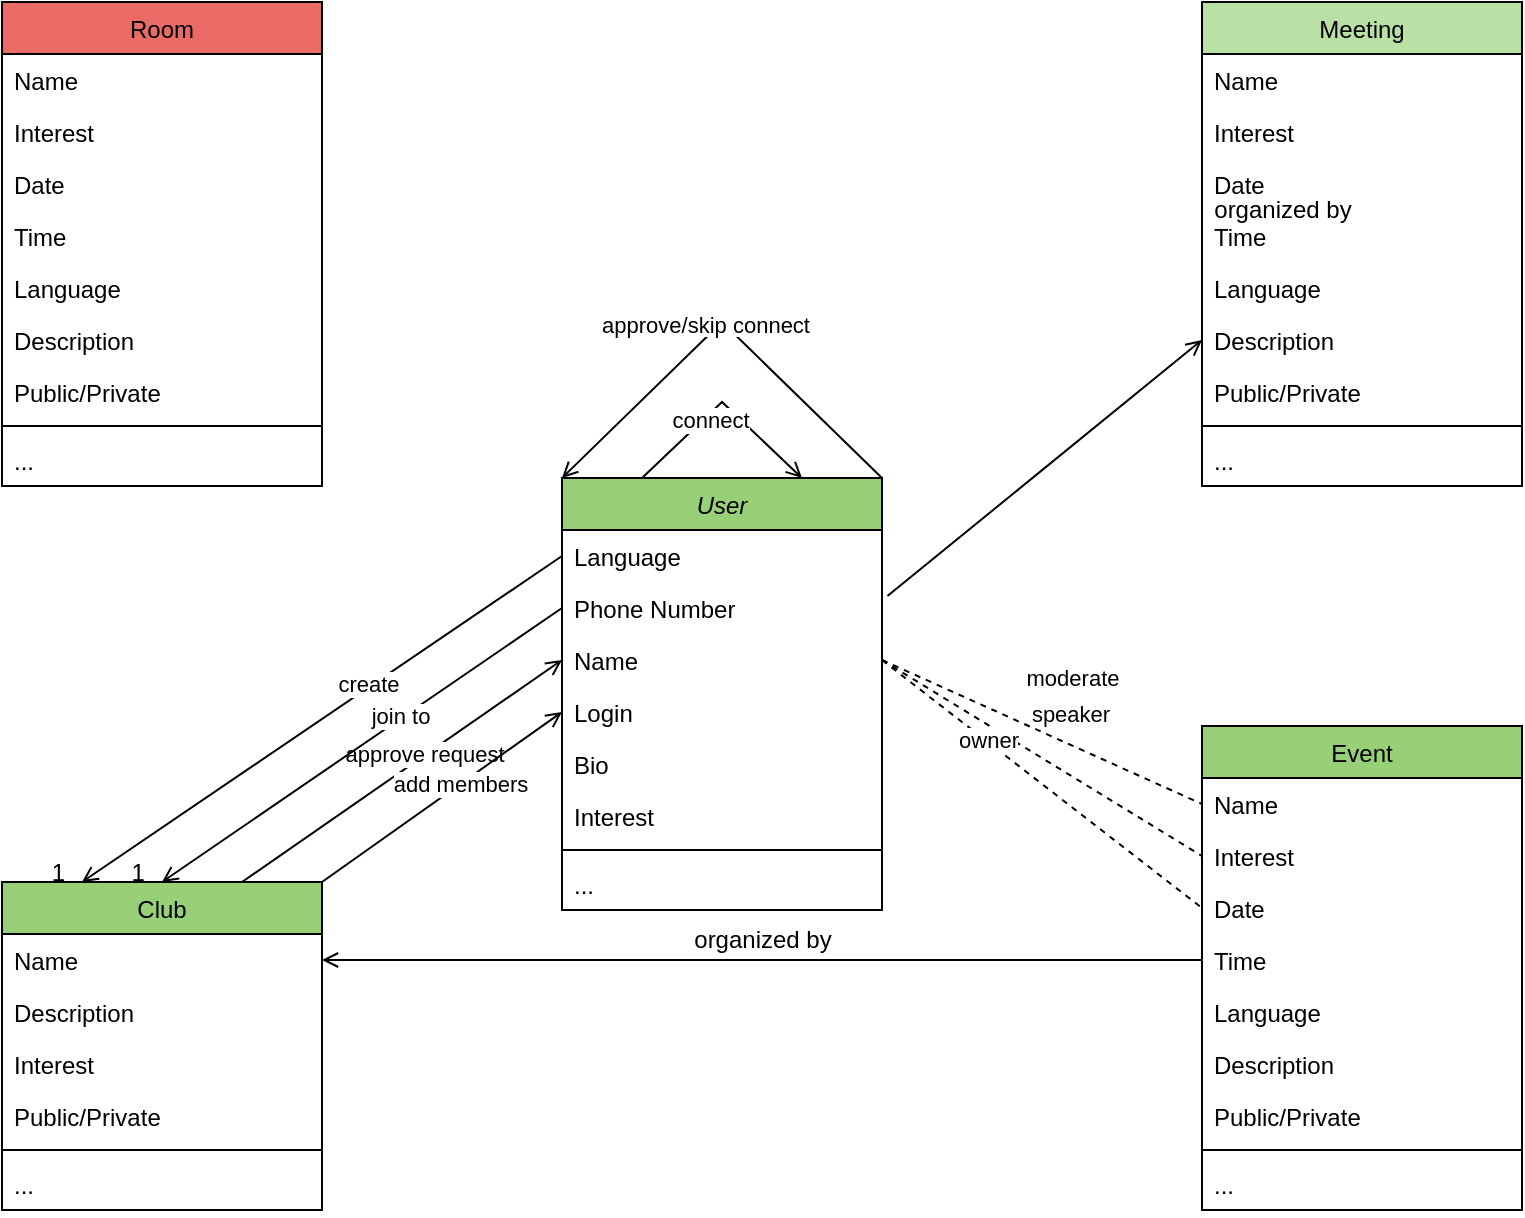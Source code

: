 <mxfile version="22.0.8" type="github">
  <diagram id="C5RBs43oDa-KdzZeNtuy" name="Page-1">
    <mxGraphModel dx="1034" dy="1601" grid="1" gridSize="10" guides="1" tooltips="1" connect="1" arrows="1" fold="1" page="1" pageScale="1" pageWidth="827" pageHeight="1169" math="0" shadow="0">
      <root>
        <mxCell id="WIyWlLk6GJQsqaUBKTNV-0" />
        <mxCell id="WIyWlLk6GJQsqaUBKTNV-1" parent="WIyWlLk6GJQsqaUBKTNV-0" />
        <mxCell id="zkfFHV4jXpPFQw0GAbJ--0" value="User" style="swimlane;fontStyle=2;align=center;verticalAlign=top;childLayout=stackLayout;horizontal=1;startSize=26;horizontalStack=0;resizeParent=1;resizeLast=0;collapsible=1;marginBottom=0;rounded=0;shadow=0;strokeWidth=1;fillColor=#97D077;" parent="WIyWlLk6GJQsqaUBKTNV-1" vertex="1">
          <mxGeometry x="320" y="38" width="160" height="216" as="geometry">
            <mxRectangle x="230" y="140" width="160" height="26" as="alternateBounds" />
          </mxGeometry>
        </mxCell>
        <mxCell id="zkfFHV4jXpPFQw0GAbJ--1" value="Language" style="text;align=left;verticalAlign=top;spacingLeft=4;spacingRight=4;overflow=hidden;rotatable=0;points=[[0,0.5],[1,0.5]];portConstraint=eastwest;" parent="zkfFHV4jXpPFQw0GAbJ--0" vertex="1">
          <mxGeometry y="26" width="160" height="26" as="geometry" />
        </mxCell>
        <mxCell id="dwXVUMRsdK6pNkZCPeb2-1" value="Phone Number" style="text;align=left;verticalAlign=top;spacingLeft=4;spacingRight=4;overflow=hidden;rotatable=0;points=[[0,0.5],[1,0.5]];portConstraint=eastwest;rounded=0;shadow=0;html=0;" vertex="1" parent="zkfFHV4jXpPFQw0GAbJ--0">
          <mxGeometry y="52" width="160" height="26" as="geometry" />
        </mxCell>
        <mxCell id="dwXVUMRsdK6pNkZCPeb2-2" value="Name" style="text;align=left;verticalAlign=top;spacingLeft=4;spacingRight=4;overflow=hidden;rotatable=0;points=[[0,0.5],[1,0.5]];portConstraint=eastwest;rounded=0;shadow=0;html=0;" vertex="1" parent="zkfFHV4jXpPFQw0GAbJ--0">
          <mxGeometry y="78" width="160" height="26" as="geometry" />
        </mxCell>
        <mxCell id="dwXVUMRsdK6pNkZCPeb2-74" value="Login" style="text;align=left;verticalAlign=top;spacingLeft=4;spacingRight=4;overflow=hidden;rotatable=0;points=[[0,0.5],[1,0.5]];portConstraint=eastwest;rounded=0;shadow=0;html=0;" vertex="1" parent="zkfFHV4jXpPFQw0GAbJ--0">
          <mxGeometry y="104" width="160" height="26" as="geometry" />
        </mxCell>
        <mxCell id="dwXVUMRsdK6pNkZCPeb2-73" value="Bio" style="text;align=left;verticalAlign=top;spacingLeft=4;spacingRight=4;overflow=hidden;rotatable=0;points=[[0,0.5],[1,0.5]];portConstraint=eastwest;rounded=0;shadow=0;html=0;" vertex="1" parent="zkfFHV4jXpPFQw0GAbJ--0">
          <mxGeometry y="130" width="160" height="26" as="geometry" />
        </mxCell>
        <mxCell id="zkfFHV4jXpPFQw0GAbJ--2" value="Interest" style="text;align=left;verticalAlign=top;spacingLeft=4;spacingRight=4;overflow=hidden;rotatable=0;points=[[0,0.5],[1,0.5]];portConstraint=eastwest;rounded=0;shadow=0;html=0;" parent="zkfFHV4jXpPFQw0GAbJ--0" vertex="1">
          <mxGeometry y="156" width="160" height="26" as="geometry" />
        </mxCell>
        <mxCell id="zkfFHV4jXpPFQw0GAbJ--4" value="" style="line;html=1;strokeWidth=1;align=left;verticalAlign=middle;spacingTop=-1;spacingLeft=3;spacingRight=3;rotatable=0;labelPosition=right;points=[];portConstraint=eastwest;" parent="zkfFHV4jXpPFQw0GAbJ--0" vertex="1">
          <mxGeometry y="182" width="160" height="8" as="geometry" />
        </mxCell>
        <mxCell id="dwXVUMRsdK6pNkZCPeb2-62" value="..." style="text;align=left;verticalAlign=top;spacingLeft=4;spacingRight=4;overflow=hidden;rotatable=0;points=[[0,0.5],[1,0.5]];portConstraint=eastwest;" vertex="1" parent="zkfFHV4jXpPFQw0GAbJ--0">
          <mxGeometry y="190" width="160" height="26" as="geometry" />
        </mxCell>
        <mxCell id="zkfFHV4jXpPFQw0GAbJ--17" value="Event" style="swimlane;fontStyle=0;align=center;verticalAlign=top;childLayout=stackLayout;horizontal=1;startSize=26;horizontalStack=0;resizeParent=1;resizeLast=0;collapsible=1;marginBottom=0;rounded=0;shadow=0;strokeWidth=1;fillColor=#97D077;" parent="WIyWlLk6GJQsqaUBKTNV-1" vertex="1">
          <mxGeometry x="640" y="162" width="160" height="242" as="geometry">
            <mxRectangle x="550" y="140" width="160" height="26" as="alternateBounds" />
          </mxGeometry>
        </mxCell>
        <mxCell id="zkfFHV4jXpPFQw0GAbJ--19" value="Name" style="text;align=left;verticalAlign=top;spacingLeft=4;spacingRight=4;overflow=hidden;rotatable=0;points=[[0,0.5],[1,0.5]];portConstraint=eastwest;rounded=0;shadow=0;html=0;" parent="zkfFHV4jXpPFQw0GAbJ--17" vertex="1">
          <mxGeometry y="26" width="160" height="26" as="geometry" />
        </mxCell>
        <mxCell id="zkfFHV4jXpPFQw0GAbJ--18" value="Interest" style="text;align=left;verticalAlign=top;spacingLeft=4;spacingRight=4;overflow=hidden;rotatable=0;points=[[0,0.5],[1,0.5]];portConstraint=eastwest;" parent="zkfFHV4jXpPFQw0GAbJ--17" vertex="1">
          <mxGeometry y="52" width="160" height="26" as="geometry" />
        </mxCell>
        <mxCell id="zkfFHV4jXpPFQw0GAbJ--20" value="Date" style="text;align=left;verticalAlign=top;spacingLeft=4;spacingRight=4;overflow=hidden;rotatable=0;points=[[0,0.5],[1,0.5]];portConstraint=eastwest;rounded=0;shadow=0;html=0;" parent="zkfFHV4jXpPFQw0GAbJ--17" vertex="1">
          <mxGeometry y="78" width="160" height="26" as="geometry" />
        </mxCell>
        <mxCell id="zkfFHV4jXpPFQw0GAbJ--21" value="Time" style="text;align=left;verticalAlign=top;spacingLeft=4;spacingRight=4;overflow=hidden;rotatable=0;points=[[0,0.5],[1,0.5]];portConstraint=eastwest;rounded=0;shadow=0;html=0;" parent="zkfFHV4jXpPFQw0GAbJ--17" vertex="1">
          <mxGeometry y="104" width="160" height="26" as="geometry" />
        </mxCell>
        <mxCell id="zkfFHV4jXpPFQw0GAbJ--22" value="Language" style="text;align=left;verticalAlign=top;spacingLeft=4;spacingRight=4;overflow=hidden;rotatable=0;points=[[0,0.5],[1,0.5]];portConstraint=eastwest;rounded=0;shadow=0;html=0;" parent="zkfFHV4jXpPFQw0GAbJ--17" vertex="1">
          <mxGeometry y="130" width="160" height="26" as="geometry" />
        </mxCell>
        <mxCell id="dwXVUMRsdK6pNkZCPeb2-18" value="Description" style="text;align=left;verticalAlign=top;spacingLeft=4;spacingRight=4;overflow=hidden;rotatable=0;points=[[0,0.5],[1,0.5]];portConstraint=eastwest;rounded=0;shadow=0;html=0;" vertex="1" parent="zkfFHV4jXpPFQw0GAbJ--17">
          <mxGeometry y="156" width="160" height="26" as="geometry" />
        </mxCell>
        <mxCell id="dwXVUMRsdK6pNkZCPeb2-17" value="Public/Private" style="text;align=left;verticalAlign=top;spacingLeft=4;spacingRight=4;overflow=hidden;rotatable=0;points=[[0,0.5],[1,0.5]];portConstraint=eastwest;rounded=0;shadow=0;html=0;" vertex="1" parent="zkfFHV4jXpPFQw0GAbJ--17">
          <mxGeometry y="182" width="160" height="26" as="geometry" />
        </mxCell>
        <mxCell id="zkfFHV4jXpPFQw0GAbJ--23" value="" style="line;html=1;strokeWidth=1;align=left;verticalAlign=middle;spacingTop=-1;spacingLeft=3;spacingRight=3;rotatable=0;labelPosition=right;points=[];portConstraint=eastwest;" parent="zkfFHV4jXpPFQw0GAbJ--17" vertex="1">
          <mxGeometry y="208" width="160" height="8" as="geometry" />
        </mxCell>
        <mxCell id="zkfFHV4jXpPFQw0GAbJ--24" value="..." style="text;align=left;verticalAlign=top;spacingLeft=4;spacingRight=4;overflow=hidden;rotatable=0;points=[[0,0.5],[1,0.5]];portConstraint=eastwest;" parent="zkfFHV4jXpPFQw0GAbJ--17" vertex="1">
          <mxGeometry y="216" width="160" height="26" as="geometry" />
        </mxCell>
        <mxCell id="4vkxwj0buOBXLcgbFXKo-0" value="" style="endArrow=open;shadow=0;strokeWidth=1;rounded=0;endFill=1;elbow=horizontal;entryX=1;entryY=0.5;entryDx=0;entryDy=0;exitX=0;exitY=0.5;exitDx=0;exitDy=0;" parent="WIyWlLk6GJQsqaUBKTNV-1" source="zkfFHV4jXpPFQw0GAbJ--21" target="4vkxwj0buOBXLcgbFXKo-8" edge="1">
          <mxGeometry x="0.5" y="41" relative="1" as="geometry">
            <mxPoint x="480" y="400" as="sourcePoint" />
            <mxPoint x="610" y="250.001" as="targetPoint" />
            <mxPoint x="-40" y="32" as="offset" />
          </mxGeometry>
        </mxCell>
        <mxCell id="4vkxwj0buOBXLcgbFXKo-1" value="" style="resizable=0;align=left;verticalAlign=bottom;labelBackgroundColor=none;fontSize=12;" parent="4vkxwj0buOBXLcgbFXKo-0" connectable="0" vertex="1">
          <mxGeometry x="-1" relative="1" as="geometry">
            <mxPoint y="4" as="offset" />
          </mxGeometry>
        </mxCell>
        <mxCell id="4vkxwj0buOBXLcgbFXKo-3" value="organized by" style="text;html=1;resizable=0;points=[];;align=center;verticalAlign=middle;labelBackgroundColor=none;rounded=0;shadow=0;strokeWidth=1;fontSize=12;" parent="4vkxwj0buOBXLcgbFXKo-0" vertex="1" connectable="0">
          <mxGeometry x="0.5" y="49" relative="1" as="geometry">
            <mxPoint x="110" y="-59" as="offset" />
          </mxGeometry>
        </mxCell>
        <mxCell id="4vkxwj0buOBXLcgbFXKo-7" value="Club" style="swimlane;fontStyle=0;align=center;verticalAlign=top;childLayout=stackLayout;horizontal=1;startSize=26;horizontalStack=0;resizeParent=1;resizeLast=0;collapsible=1;marginBottom=0;rounded=0;shadow=0;strokeWidth=1;fillColor=#97D077;" parent="WIyWlLk6GJQsqaUBKTNV-1" vertex="1">
          <mxGeometry x="40" y="240" width="160" height="164" as="geometry">
            <mxRectangle x="-130" y="30" width="160" height="26" as="alternateBounds" />
          </mxGeometry>
        </mxCell>
        <mxCell id="4vkxwj0buOBXLcgbFXKo-8" value="Name" style="text;align=left;verticalAlign=top;spacingLeft=4;spacingRight=4;overflow=hidden;rotatable=0;points=[[0,0.5],[1,0.5]];portConstraint=eastwest;" parent="4vkxwj0buOBXLcgbFXKo-7" vertex="1">
          <mxGeometry y="26" width="160" height="26" as="geometry" />
        </mxCell>
        <mxCell id="dwXVUMRsdK6pNkZCPeb2-19" value="Description" style="text;align=left;verticalAlign=top;spacingLeft=4;spacingRight=4;overflow=hidden;rotatable=0;points=[[0,0.5],[1,0.5]];portConstraint=eastwest;rounded=0;shadow=0;html=0;" vertex="1" parent="4vkxwj0buOBXLcgbFXKo-7">
          <mxGeometry y="52" width="160" height="26" as="geometry" />
        </mxCell>
        <mxCell id="dwXVUMRsdK6pNkZCPeb2-26" value="Interest" style="text;align=left;verticalAlign=top;spacingLeft=4;spacingRight=4;overflow=hidden;rotatable=0;points=[[0,0.5],[1,0.5]];portConstraint=eastwest;rounded=0;shadow=0;html=0;" vertex="1" parent="4vkxwj0buOBXLcgbFXKo-7">
          <mxGeometry y="78" width="160" height="26" as="geometry" />
        </mxCell>
        <mxCell id="4vkxwj0buOBXLcgbFXKo-9" value="Public/Private" style="text;align=left;verticalAlign=top;spacingLeft=4;spacingRight=4;overflow=hidden;rotatable=0;points=[[0,0.5],[1,0.5]];portConstraint=eastwest;rounded=0;shadow=0;html=0;" parent="4vkxwj0buOBXLcgbFXKo-7" vertex="1">
          <mxGeometry y="104" width="160" height="26" as="geometry" />
        </mxCell>
        <mxCell id="4vkxwj0buOBXLcgbFXKo-13" value="" style="line;html=1;strokeWidth=1;align=left;verticalAlign=middle;spacingTop=-1;spacingLeft=3;spacingRight=3;rotatable=0;labelPosition=right;points=[];portConstraint=eastwest;" parent="4vkxwj0buOBXLcgbFXKo-7" vertex="1">
          <mxGeometry y="130" width="160" height="8" as="geometry" />
        </mxCell>
        <mxCell id="4vkxwj0buOBXLcgbFXKo-14" value="..." style="text;align=left;verticalAlign=top;spacingLeft=4;spacingRight=4;overflow=hidden;rotatable=0;points=[[0,0.5],[1,0.5]];portConstraint=eastwest;" parent="4vkxwj0buOBXLcgbFXKo-7" vertex="1">
          <mxGeometry y="138" width="160" height="26" as="geometry" />
        </mxCell>
        <mxCell id="4vkxwj0buOBXLcgbFXKo-15" value="" style="endArrow=open;shadow=0;strokeWidth=1;rounded=0;endFill=1;elbow=horizontal;entryX=0;entryY=0.5;entryDx=0;entryDy=0;exitX=0.75;exitY=0;exitDx=0;exitDy=0;" parent="WIyWlLk6GJQsqaUBKTNV-1" source="4vkxwj0buOBXLcgbFXKo-7" target="dwXVUMRsdK6pNkZCPeb2-2" edge="1">
          <mxGeometry x="0.5" y="41" relative="1" as="geometry">
            <mxPoint x="140" y="215" as="sourcePoint" />
            <mxPoint x="330" y="120" as="targetPoint" />
            <mxPoint x="-40" y="32" as="offset" />
          </mxGeometry>
        </mxCell>
        <mxCell id="4vkxwj0buOBXLcgbFXKo-19" value="approve request" style="edgeLabel;html=1;align=center;verticalAlign=middle;resizable=0;points=[];" parent="4vkxwj0buOBXLcgbFXKo-15" vertex="1" connectable="0">
          <mxGeometry x="0.147" y="1" relative="1" as="geometry">
            <mxPoint as="offset" />
          </mxGeometry>
        </mxCell>
        <mxCell id="4vkxwj0buOBXLcgbFXKo-20" value="" style="endArrow=open;shadow=0;strokeWidth=1;rounded=0;endFill=1;elbow=horizontal;entryX=0.25;entryY=0;entryDx=0;entryDy=0;exitX=0;exitY=0.5;exitDx=0;exitDy=0;" parent="WIyWlLk6GJQsqaUBKTNV-1" source="zkfFHV4jXpPFQw0GAbJ--1" target="4vkxwj0buOBXLcgbFXKo-7" edge="1">
          <mxGeometry x="0.5" y="41" relative="1" as="geometry">
            <mxPoint x="290" y="90" as="sourcePoint" />
            <mxPoint x="90" y="120" as="targetPoint" />
            <mxPoint x="-40" y="32" as="offset" />
          </mxGeometry>
        </mxCell>
        <mxCell id="4vkxwj0buOBXLcgbFXKo-21" value="" style="resizable=0;align=left;verticalAlign=bottom;labelBackgroundColor=none;fontSize=12;" parent="4vkxwj0buOBXLcgbFXKo-20" connectable="0" vertex="1">
          <mxGeometry x="-1" relative="1" as="geometry">
            <mxPoint y="4" as="offset" />
          </mxGeometry>
        </mxCell>
        <mxCell id="4vkxwj0buOBXLcgbFXKo-22" value="1" style="resizable=0;align=right;verticalAlign=bottom;labelBackgroundColor=none;fontSize=12;" parent="4vkxwj0buOBXLcgbFXKo-20" connectable="0" vertex="1">
          <mxGeometry x="1" relative="1" as="geometry">
            <mxPoint x="-7" y="4" as="offset" />
          </mxGeometry>
        </mxCell>
        <mxCell id="4vkxwj0buOBXLcgbFXKo-25" value="create" style="edgeLabel;html=1;align=center;verticalAlign=middle;resizable=0;points=[];" parent="4vkxwj0buOBXLcgbFXKo-20" vertex="1" connectable="0">
          <mxGeometry x="-0.196" y="-2" relative="1" as="geometry">
            <mxPoint as="offset" />
          </mxGeometry>
        </mxCell>
        <mxCell id="dwXVUMRsdK6pNkZCPeb2-11" value="" style="endArrow=none;dashed=1;html=1;rounded=0;exitX=1;exitY=0.5;exitDx=0;exitDy=0;entryX=0;entryY=0.5;entryDx=0;entryDy=0;" edge="1" parent="WIyWlLk6GJQsqaUBKTNV-1" source="dwXVUMRsdK6pNkZCPeb2-2" target="zkfFHV4jXpPFQw0GAbJ--19">
          <mxGeometry width="50" height="50" relative="1" as="geometry">
            <mxPoint x="520" y="90" as="sourcePoint" />
            <mxPoint x="570" y="160" as="targetPoint" />
          </mxGeometry>
        </mxCell>
        <mxCell id="dwXVUMRsdK6pNkZCPeb2-12" value="moderate" style="edgeLabel;html=1;align=center;verticalAlign=middle;resizable=0;points=[];" vertex="1" connectable="0" parent="dwXVUMRsdK6pNkZCPeb2-11">
          <mxGeometry x="-0.353" y="1" relative="1" as="geometry">
            <mxPoint x="42" y="-14" as="offset" />
          </mxGeometry>
        </mxCell>
        <mxCell id="dwXVUMRsdK6pNkZCPeb2-13" value="" style="endArrow=none;dashed=1;html=1;rounded=0;entryX=0;entryY=0.5;entryDx=0;entryDy=0;exitX=1;exitY=0.5;exitDx=0;exitDy=0;" edge="1" parent="WIyWlLk6GJQsqaUBKTNV-1" source="dwXVUMRsdK6pNkZCPeb2-2" target="zkfFHV4jXpPFQw0GAbJ--18">
          <mxGeometry width="50" height="50" relative="1" as="geometry">
            <mxPoint x="470" y="130" as="sourcePoint" />
            <mxPoint x="580" y="188" as="targetPoint" />
          </mxGeometry>
        </mxCell>
        <mxCell id="dwXVUMRsdK6pNkZCPeb2-14" value="speaker" style="edgeLabel;html=1;align=center;verticalAlign=middle;resizable=0;points=[];" vertex="1" connectable="0" parent="dwXVUMRsdK6pNkZCPeb2-13">
          <mxGeometry x="-0.353" y="1" relative="1" as="geometry">
            <mxPoint x="42" y="-4" as="offset" />
          </mxGeometry>
        </mxCell>
        <mxCell id="dwXVUMRsdK6pNkZCPeb2-15" value="" style="endArrow=none;dashed=1;html=1;rounded=0;exitX=1;exitY=0.5;exitDx=0;exitDy=0;entryX=0;entryY=0.5;entryDx=0;entryDy=0;" edge="1" parent="WIyWlLk6GJQsqaUBKTNV-1" source="dwXVUMRsdK6pNkZCPeb2-2" target="zkfFHV4jXpPFQw0GAbJ--20">
          <mxGeometry width="50" height="50" relative="1" as="geometry">
            <mxPoint x="480" y="170" as="sourcePoint" />
            <mxPoint x="580" y="208" as="targetPoint" />
          </mxGeometry>
        </mxCell>
        <mxCell id="dwXVUMRsdK6pNkZCPeb2-16" value="owner" style="edgeLabel;html=1;align=center;verticalAlign=middle;resizable=0;points=[];" vertex="1" connectable="0" parent="dwXVUMRsdK6pNkZCPeb2-15">
          <mxGeometry x="-0.353" y="1" relative="1" as="geometry">
            <mxPoint as="offset" />
          </mxGeometry>
        </mxCell>
        <mxCell id="dwXVUMRsdK6pNkZCPeb2-27" value="" style="endArrow=open;shadow=0;strokeWidth=1;rounded=0;endFill=1;elbow=horizontal;exitX=0;exitY=0.5;exitDx=0;exitDy=0;entryX=0.5;entryY=0;entryDx=0;entryDy=0;" edge="1" parent="WIyWlLk6GJQsqaUBKTNV-1" source="dwXVUMRsdK6pNkZCPeb2-1" target="4vkxwj0buOBXLcgbFXKo-7">
          <mxGeometry x="0.5" y="41" relative="1" as="geometry">
            <mxPoint x="330" y="100" as="sourcePoint" />
            <mxPoint x="140" y="200" as="targetPoint" />
            <mxPoint x="-40" y="32" as="offset" />
          </mxGeometry>
        </mxCell>
        <mxCell id="dwXVUMRsdK6pNkZCPeb2-28" value="" style="resizable=0;align=left;verticalAlign=bottom;labelBackgroundColor=none;fontSize=12;" connectable="0" vertex="1" parent="dwXVUMRsdK6pNkZCPeb2-27">
          <mxGeometry x="-1" relative="1" as="geometry">
            <mxPoint y="4" as="offset" />
          </mxGeometry>
        </mxCell>
        <mxCell id="dwXVUMRsdK6pNkZCPeb2-29" value="1" style="resizable=0;align=right;verticalAlign=bottom;labelBackgroundColor=none;fontSize=12;" connectable="0" vertex="1" parent="dwXVUMRsdK6pNkZCPeb2-27">
          <mxGeometry x="1" relative="1" as="geometry">
            <mxPoint x="-7" y="4" as="offset" />
          </mxGeometry>
        </mxCell>
        <mxCell id="dwXVUMRsdK6pNkZCPeb2-30" value="join to" style="edgeLabel;html=1;align=center;verticalAlign=middle;resizable=0;points=[];" vertex="1" connectable="0" parent="dwXVUMRsdK6pNkZCPeb2-27">
          <mxGeometry x="-0.196" y="-2" relative="1" as="geometry">
            <mxPoint as="offset" />
          </mxGeometry>
        </mxCell>
        <mxCell id="dwXVUMRsdK6pNkZCPeb2-32" value="" style="endArrow=open;shadow=0;strokeWidth=1;rounded=0;endFill=1;elbow=horizontal;exitX=1;exitY=0;exitDx=0;exitDy=0;entryX=0;entryY=0.5;entryDx=0;entryDy=0;" edge="1" parent="WIyWlLk6GJQsqaUBKTNV-1" source="4vkxwj0buOBXLcgbFXKo-7" target="dwXVUMRsdK6pNkZCPeb2-74">
          <mxGeometry x="0.5" y="41" relative="1" as="geometry">
            <mxPoint x="220" y="200" as="sourcePoint" />
            <mxPoint x="319" y="148" as="targetPoint" />
            <mxPoint x="-40" y="32" as="offset" />
          </mxGeometry>
        </mxCell>
        <mxCell id="dwXVUMRsdK6pNkZCPeb2-33" value="add members" style="edgeLabel;html=1;align=center;verticalAlign=middle;resizable=0;points=[];" vertex="1" connectable="0" parent="dwXVUMRsdK6pNkZCPeb2-32">
          <mxGeometry x="0.147" y="1" relative="1" as="geometry">
            <mxPoint as="offset" />
          </mxGeometry>
        </mxCell>
        <mxCell id="dwXVUMRsdK6pNkZCPeb2-34" value="Meeting" style="swimlane;fontStyle=0;align=center;verticalAlign=top;childLayout=stackLayout;horizontal=1;startSize=26;horizontalStack=0;resizeParent=1;resizeLast=0;collapsible=1;marginBottom=0;rounded=0;shadow=0;strokeWidth=1;fillColor=#B9E0A5;" vertex="1" parent="WIyWlLk6GJQsqaUBKTNV-1">
          <mxGeometry x="640" y="-200" width="160" height="242" as="geometry">
            <mxRectangle x="550" y="140" width="160" height="26" as="alternateBounds" />
          </mxGeometry>
        </mxCell>
        <mxCell id="dwXVUMRsdK6pNkZCPeb2-35" value="Name" style="text;align=left;verticalAlign=top;spacingLeft=4;spacingRight=4;overflow=hidden;rotatable=0;points=[[0,0.5],[1,0.5]];portConstraint=eastwest;rounded=0;shadow=0;html=0;" vertex="1" parent="dwXVUMRsdK6pNkZCPeb2-34">
          <mxGeometry y="26" width="160" height="26" as="geometry" />
        </mxCell>
        <mxCell id="dwXVUMRsdK6pNkZCPeb2-36" value="Interest" style="text;align=left;verticalAlign=top;spacingLeft=4;spacingRight=4;overflow=hidden;rotatable=0;points=[[0,0.5],[1,0.5]];portConstraint=eastwest;" vertex="1" parent="dwXVUMRsdK6pNkZCPeb2-34">
          <mxGeometry y="52" width="160" height="26" as="geometry" />
        </mxCell>
        <mxCell id="dwXVUMRsdK6pNkZCPeb2-37" value="Date" style="text;align=left;verticalAlign=top;spacingLeft=4;spacingRight=4;overflow=hidden;rotatable=0;points=[[0,0.5],[1,0.5]];portConstraint=eastwest;rounded=0;shadow=0;html=0;" vertex="1" parent="dwXVUMRsdK6pNkZCPeb2-34">
          <mxGeometry y="78" width="160" height="26" as="geometry" />
        </mxCell>
        <mxCell id="dwXVUMRsdK6pNkZCPeb2-38" value="Time" style="text;align=left;verticalAlign=top;spacingLeft=4;spacingRight=4;overflow=hidden;rotatable=0;points=[[0,0.5],[1,0.5]];portConstraint=eastwest;rounded=0;shadow=0;html=0;" vertex="1" parent="dwXVUMRsdK6pNkZCPeb2-34">
          <mxGeometry y="104" width="160" height="26" as="geometry" />
        </mxCell>
        <mxCell id="dwXVUMRsdK6pNkZCPeb2-39" value="Language" style="text;align=left;verticalAlign=top;spacingLeft=4;spacingRight=4;overflow=hidden;rotatable=0;points=[[0,0.5],[1,0.5]];portConstraint=eastwest;rounded=0;shadow=0;html=0;" vertex="1" parent="dwXVUMRsdK6pNkZCPeb2-34">
          <mxGeometry y="130" width="160" height="26" as="geometry" />
        </mxCell>
        <mxCell id="dwXVUMRsdK6pNkZCPeb2-40" value="Description" style="text;align=left;verticalAlign=top;spacingLeft=4;spacingRight=4;overflow=hidden;rotatable=0;points=[[0,0.5],[1,0.5]];portConstraint=eastwest;rounded=0;shadow=0;html=0;" vertex="1" parent="dwXVUMRsdK6pNkZCPeb2-34">
          <mxGeometry y="156" width="160" height="26" as="geometry" />
        </mxCell>
        <mxCell id="dwXVUMRsdK6pNkZCPeb2-41" value="Public/Private" style="text;align=left;verticalAlign=top;spacingLeft=4;spacingRight=4;overflow=hidden;rotatable=0;points=[[0,0.5],[1,0.5]];portConstraint=eastwest;rounded=0;shadow=0;html=0;" vertex="1" parent="dwXVUMRsdK6pNkZCPeb2-34">
          <mxGeometry y="182" width="160" height="26" as="geometry" />
        </mxCell>
        <mxCell id="dwXVUMRsdK6pNkZCPeb2-42" value="" style="line;html=1;strokeWidth=1;align=left;verticalAlign=middle;spacingTop=-1;spacingLeft=3;spacingRight=3;rotatable=0;labelPosition=right;points=[];portConstraint=eastwest;" vertex="1" parent="dwXVUMRsdK6pNkZCPeb2-34">
          <mxGeometry y="208" width="160" height="8" as="geometry" />
        </mxCell>
        <mxCell id="dwXVUMRsdK6pNkZCPeb2-43" value="..." style="text;align=left;verticalAlign=top;spacingLeft=4;spacingRight=4;overflow=hidden;rotatable=0;points=[[0,0.5],[1,0.5]];portConstraint=eastwest;" vertex="1" parent="dwXVUMRsdK6pNkZCPeb2-34">
          <mxGeometry y="216" width="160" height="26" as="geometry" />
        </mxCell>
        <mxCell id="dwXVUMRsdK6pNkZCPeb2-44" value="" style="endArrow=open;shadow=0;strokeWidth=1;rounded=0;endFill=1;elbow=horizontal;entryX=0;entryY=0.5;entryDx=0;entryDy=0;exitX=1.017;exitY=0.269;exitDx=0;exitDy=0;exitPerimeter=0;" edge="1" parent="WIyWlLk6GJQsqaUBKTNV-1" source="dwXVUMRsdK6pNkZCPeb2-1" target="dwXVUMRsdK6pNkZCPeb2-40">
          <mxGeometry x="0.5" y="41" relative="1" as="geometry">
            <mxPoint x="650" y="247" as="sourcePoint" />
            <mxPoint x="210" y="247" as="targetPoint" />
            <mxPoint x="-40" y="32" as="offset" />
          </mxGeometry>
        </mxCell>
        <mxCell id="dwXVUMRsdK6pNkZCPeb2-45" value="" style="resizable=0;align=left;verticalAlign=bottom;labelBackgroundColor=none;fontSize=12;" connectable="0" vertex="1" parent="dwXVUMRsdK6pNkZCPeb2-44">
          <mxGeometry x="-1" relative="1" as="geometry">
            <mxPoint y="4" as="offset" />
          </mxGeometry>
        </mxCell>
        <mxCell id="dwXVUMRsdK6pNkZCPeb2-46" value="organized by" style="text;html=1;resizable=0;points=[];;align=center;verticalAlign=middle;labelBackgroundColor=none;rounded=0;shadow=0;strokeWidth=1;fontSize=12;" vertex="1" connectable="0" parent="dwXVUMRsdK6pNkZCPeb2-44">
          <mxGeometry x="0.5" y="49" relative="1" as="geometry">
            <mxPoint x="110" y="-59" as="offset" />
          </mxGeometry>
        </mxCell>
        <mxCell id="dwXVUMRsdK6pNkZCPeb2-53" value="" style="endArrow=open;shadow=0;strokeWidth=1;rounded=0;endFill=1;elbow=horizontal;exitX=0.25;exitY=0;exitDx=0;exitDy=0;entryX=0.75;entryY=0;entryDx=0;entryDy=0;" edge="1" parent="WIyWlLk6GJQsqaUBKTNV-1" source="zkfFHV4jXpPFQw0GAbJ--0" target="zkfFHV4jXpPFQw0GAbJ--0">
          <mxGeometry x="0.5" y="41" relative="1" as="geometry">
            <mxPoint x="290" y="-60" as="sourcePoint" />
            <mxPoint x="370" y="-120" as="targetPoint" />
            <mxPoint x="-40" y="32" as="offset" />
            <Array as="points">
              <mxPoint x="400" />
            </Array>
          </mxGeometry>
        </mxCell>
        <mxCell id="dwXVUMRsdK6pNkZCPeb2-54" value="" style="resizable=0;align=left;verticalAlign=bottom;labelBackgroundColor=none;fontSize=12;" connectable="0" vertex="1" parent="dwXVUMRsdK6pNkZCPeb2-53">
          <mxGeometry x="-1" relative="1" as="geometry">
            <mxPoint y="4" as="offset" />
          </mxGeometry>
        </mxCell>
        <mxCell id="dwXVUMRsdK6pNkZCPeb2-56" value="connect" style="edgeLabel;html=1;align=center;verticalAlign=middle;resizable=0;points=[];" vertex="1" connectable="0" parent="dwXVUMRsdK6pNkZCPeb2-53">
          <mxGeometry x="-0.196" y="-2" relative="1" as="geometry">
            <mxPoint as="offset" />
          </mxGeometry>
        </mxCell>
        <mxCell id="dwXVUMRsdK6pNkZCPeb2-57" value="approve/skip connect" style="endArrow=open;shadow=0;strokeWidth=1;rounded=0;endFill=1;elbow=horizontal;exitX=1;exitY=0;exitDx=0;exitDy=0;entryX=0;entryY=0;entryDx=0;entryDy=0;" edge="1" parent="WIyWlLk6GJQsqaUBKTNV-1" source="zkfFHV4jXpPFQw0GAbJ--0" target="zkfFHV4jXpPFQw0GAbJ--0">
          <mxGeometry x="0.056" y="-5" relative="1" as="geometry">
            <mxPoint x="360" y="-62" as="sourcePoint" />
            <mxPoint x="440" y="-62" as="targetPoint" />
            <mxPoint as="offset" />
            <Array as="points">
              <mxPoint x="400" y="-40" />
            </Array>
          </mxGeometry>
        </mxCell>
        <mxCell id="dwXVUMRsdK6pNkZCPeb2-58" value="" style="resizable=0;align=left;verticalAlign=bottom;labelBackgroundColor=none;fontSize=12;" connectable="0" vertex="1" parent="dwXVUMRsdK6pNkZCPeb2-57">
          <mxGeometry x="-1" relative="1" as="geometry">
            <mxPoint y="4" as="offset" />
          </mxGeometry>
        </mxCell>
        <mxCell id="dwXVUMRsdK6pNkZCPeb2-63" value="Room" style="swimlane;fontStyle=0;align=center;verticalAlign=top;childLayout=stackLayout;horizontal=1;startSize=26;horizontalStack=0;resizeParent=1;resizeLast=0;collapsible=1;marginBottom=0;rounded=0;shadow=0;strokeWidth=1;fillColor=#EA6B66;" vertex="1" parent="WIyWlLk6GJQsqaUBKTNV-1">
          <mxGeometry x="40" y="-200" width="160" height="242" as="geometry">
            <mxRectangle x="550" y="140" width="160" height="26" as="alternateBounds" />
          </mxGeometry>
        </mxCell>
        <mxCell id="dwXVUMRsdK6pNkZCPeb2-64" value="Name" style="text;align=left;verticalAlign=top;spacingLeft=4;spacingRight=4;overflow=hidden;rotatable=0;points=[[0,0.5],[1,0.5]];portConstraint=eastwest;rounded=0;shadow=0;html=0;" vertex="1" parent="dwXVUMRsdK6pNkZCPeb2-63">
          <mxGeometry y="26" width="160" height="26" as="geometry" />
        </mxCell>
        <mxCell id="dwXVUMRsdK6pNkZCPeb2-65" value="Interest" style="text;align=left;verticalAlign=top;spacingLeft=4;spacingRight=4;overflow=hidden;rotatable=0;points=[[0,0.5],[1,0.5]];portConstraint=eastwest;" vertex="1" parent="dwXVUMRsdK6pNkZCPeb2-63">
          <mxGeometry y="52" width="160" height="26" as="geometry" />
        </mxCell>
        <mxCell id="dwXVUMRsdK6pNkZCPeb2-66" value="Date" style="text;align=left;verticalAlign=top;spacingLeft=4;spacingRight=4;overflow=hidden;rotatable=0;points=[[0,0.5],[1,0.5]];portConstraint=eastwest;rounded=0;shadow=0;html=0;" vertex="1" parent="dwXVUMRsdK6pNkZCPeb2-63">
          <mxGeometry y="78" width="160" height="26" as="geometry" />
        </mxCell>
        <mxCell id="dwXVUMRsdK6pNkZCPeb2-67" value="Time" style="text;align=left;verticalAlign=top;spacingLeft=4;spacingRight=4;overflow=hidden;rotatable=0;points=[[0,0.5],[1,0.5]];portConstraint=eastwest;rounded=0;shadow=0;html=0;" vertex="1" parent="dwXVUMRsdK6pNkZCPeb2-63">
          <mxGeometry y="104" width="160" height="26" as="geometry" />
        </mxCell>
        <mxCell id="dwXVUMRsdK6pNkZCPeb2-68" value="Language" style="text;align=left;verticalAlign=top;spacingLeft=4;spacingRight=4;overflow=hidden;rotatable=0;points=[[0,0.5],[1,0.5]];portConstraint=eastwest;rounded=0;shadow=0;html=0;" vertex="1" parent="dwXVUMRsdK6pNkZCPeb2-63">
          <mxGeometry y="130" width="160" height="26" as="geometry" />
        </mxCell>
        <mxCell id="dwXVUMRsdK6pNkZCPeb2-69" value="Description" style="text;align=left;verticalAlign=top;spacingLeft=4;spacingRight=4;overflow=hidden;rotatable=0;points=[[0,0.5],[1,0.5]];portConstraint=eastwest;rounded=0;shadow=0;html=0;" vertex="1" parent="dwXVUMRsdK6pNkZCPeb2-63">
          <mxGeometry y="156" width="160" height="26" as="geometry" />
        </mxCell>
        <mxCell id="dwXVUMRsdK6pNkZCPeb2-70" value="Public/Private" style="text;align=left;verticalAlign=top;spacingLeft=4;spacingRight=4;overflow=hidden;rotatable=0;points=[[0,0.5],[1,0.5]];portConstraint=eastwest;rounded=0;shadow=0;html=0;" vertex="1" parent="dwXVUMRsdK6pNkZCPeb2-63">
          <mxGeometry y="182" width="160" height="26" as="geometry" />
        </mxCell>
        <mxCell id="dwXVUMRsdK6pNkZCPeb2-71" value="" style="line;html=1;strokeWidth=1;align=left;verticalAlign=middle;spacingTop=-1;spacingLeft=3;spacingRight=3;rotatable=0;labelPosition=right;points=[];portConstraint=eastwest;" vertex="1" parent="dwXVUMRsdK6pNkZCPeb2-63">
          <mxGeometry y="208" width="160" height="8" as="geometry" />
        </mxCell>
        <mxCell id="dwXVUMRsdK6pNkZCPeb2-72" value="..." style="text;align=left;verticalAlign=top;spacingLeft=4;spacingRight=4;overflow=hidden;rotatable=0;points=[[0,0.5],[1,0.5]];portConstraint=eastwest;" vertex="1" parent="dwXVUMRsdK6pNkZCPeb2-63">
          <mxGeometry y="216" width="160" height="26" as="geometry" />
        </mxCell>
      </root>
    </mxGraphModel>
  </diagram>
</mxfile>
